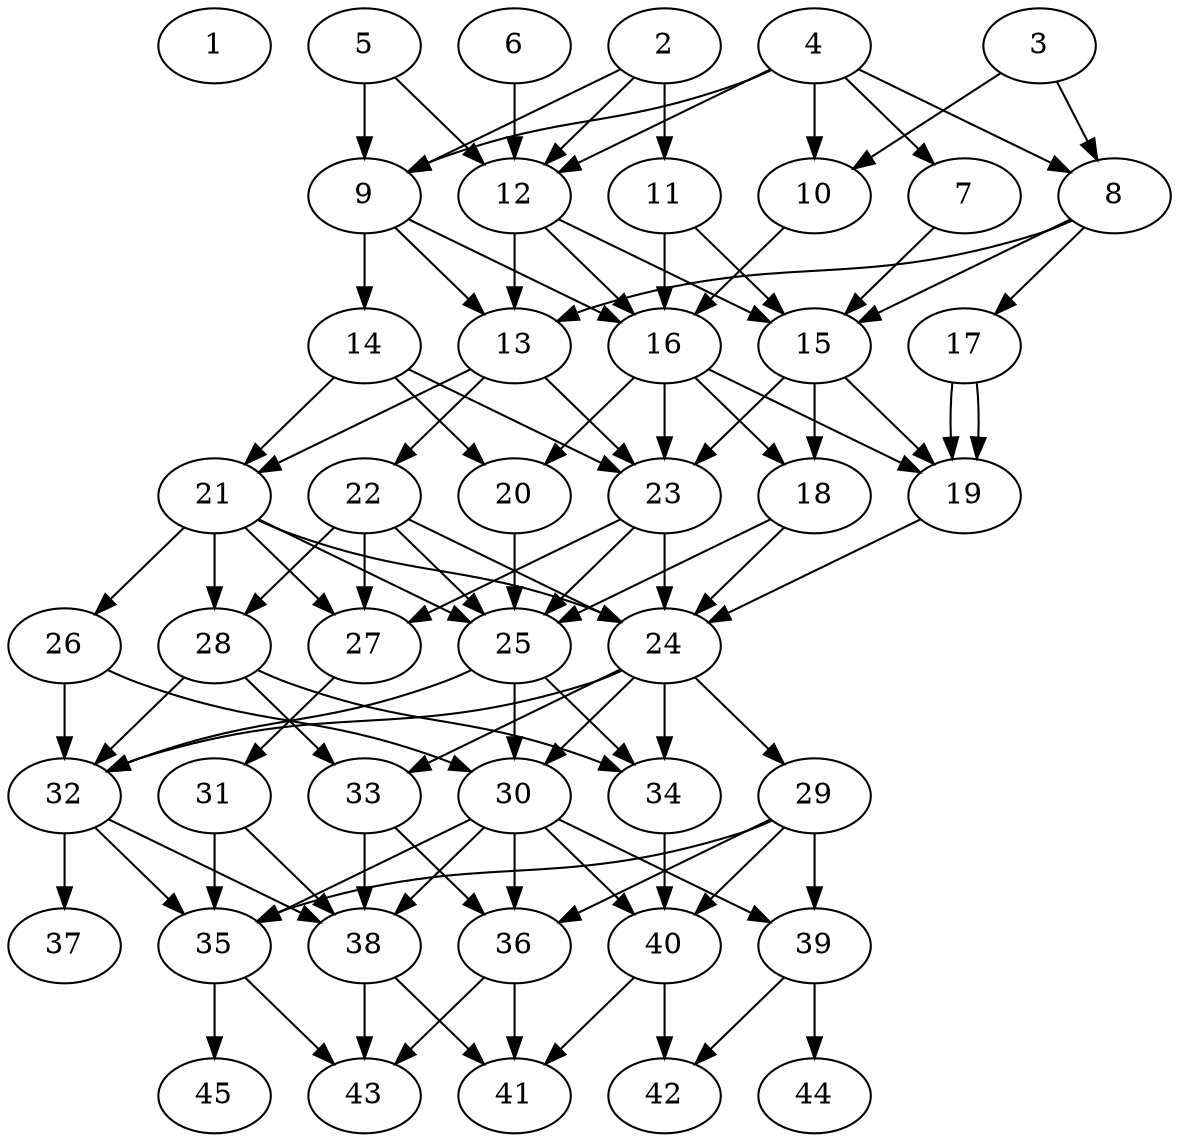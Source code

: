 // DAG automatically generated by daggen at Thu Oct  3 14:07:23 2019
// ./daggen --dot -n 45 --ccr 0.4 --fat 0.5 --regular 0.9 --density 0.7 --mindata 5242880 --maxdata 52428800 
digraph G {
  1 [size="19655680", alpha="0.01", expect_size="7862272"] 
  2 [size="91476480", alpha="0.14", expect_size="36590592"] 
  2 -> 9 [size ="36590592"]
  2 -> 11 [size ="36590592"]
  2 -> 12 [size ="36590592"]
  3 [size="86021120", alpha="0.00", expect_size="34408448"] 
  3 -> 8 [size ="34408448"]
  3 -> 10 [size ="34408448"]
  4 [size="52792320", alpha="0.03", expect_size="21116928"] 
  4 -> 7 [size ="21116928"]
  4 -> 8 [size ="21116928"]
  4 -> 9 [size ="21116928"]
  4 -> 10 [size ="21116928"]
  4 -> 12 [size ="21116928"]
  5 [size="75517440", alpha="0.08", expect_size="30206976"] 
  5 -> 9 [size ="30206976"]
  5 -> 12 [size ="30206976"]
  6 [size="40936960", alpha="0.13", expect_size="16374784"] 
  6 -> 12 [size ="16374784"]
  7 [size="122982400", alpha="0.04", expect_size="49192960"] 
  7 -> 15 [size ="49192960"]
  8 [size="14356480", alpha="0.01", expect_size="5742592"] 
  8 -> 13 [size ="5742592"]
  8 -> 15 [size ="5742592"]
  8 -> 17 [size ="5742592"]
  9 [size="13754880", alpha="0.13", expect_size="5501952"] 
  9 -> 13 [size ="5501952"]
  9 -> 14 [size ="5501952"]
  9 -> 16 [size ="5501952"]
  10 [size="53982720", alpha="0.07", expect_size="21593088"] 
  10 -> 16 [size ="21593088"]
  11 [size="113103360", alpha="0.14", expect_size="45241344"] 
  11 -> 15 [size ="45241344"]
  11 -> 16 [size ="45241344"]
  12 [size="120514560", alpha="0.10", expect_size="48205824"] 
  12 -> 13 [size ="48205824"]
  12 -> 15 [size ="48205824"]
  12 -> 16 [size ="48205824"]
  13 [size="83952640", alpha="0.03", expect_size="33581056"] 
  13 -> 21 [size ="33581056"]
  13 -> 22 [size ="33581056"]
  13 -> 23 [size ="33581056"]
  14 [size="85125120", alpha="0.12", expect_size="34050048"] 
  14 -> 20 [size ="34050048"]
  14 -> 21 [size ="34050048"]
  14 -> 23 [size ="34050048"]
  15 [size="101071360", alpha="0.08", expect_size="40428544"] 
  15 -> 18 [size ="40428544"]
  15 -> 19 [size ="40428544"]
  15 -> 23 [size ="40428544"]
  16 [size="32266240", alpha="0.03", expect_size="12906496"] 
  16 -> 18 [size ="12906496"]
  16 -> 19 [size ="12906496"]
  16 -> 20 [size ="12906496"]
  16 -> 23 [size ="12906496"]
  17 [size="110266880", alpha="0.13", expect_size="44106752"] 
  17 -> 19 [size ="44106752"]
  17 -> 19 [size ="44106752"]
  18 [size="14653440", alpha="0.12", expect_size="5861376"] 
  18 -> 24 [size ="5861376"]
  18 -> 25 [size ="5861376"]
  19 [size="22236160", alpha="0.20", expect_size="8894464"] 
  19 -> 24 [size ="8894464"]
  20 [size="98332160", alpha="0.03", expect_size="39332864"] 
  20 -> 25 [size ="39332864"]
  21 [size="23956480", alpha="0.07", expect_size="9582592"] 
  21 -> 24 [size ="9582592"]
  21 -> 25 [size ="9582592"]
  21 -> 26 [size ="9582592"]
  21 -> 27 [size ="9582592"]
  21 -> 28 [size ="9582592"]
  22 [size="109281280", alpha="0.05", expect_size="43712512"] 
  22 -> 24 [size ="43712512"]
  22 -> 25 [size ="43712512"]
  22 -> 27 [size ="43712512"]
  22 -> 28 [size ="43712512"]
  23 [size="51066880", alpha="0.15", expect_size="20426752"] 
  23 -> 24 [size ="20426752"]
  23 -> 25 [size ="20426752"]
  23 -> 27 [size ="20426752"]
  24 [size="70318080", alpha="0.12", expect_size="28127232"] 
  24 -> 29 [size ="28127232"]
  24 -> 30 [size ="28127232"]
  24 -> 32 [size ="28127232"]
  24 -> 33 [size ="28127232"]
  24 -> 34 [size ="28127232"]
  25 [size="24788480", alpha="0.19", expect_size="9915392"] 
  25 -> 30 [size ="9915392"]
  25 -> 32 [size ="9915392"]
  25 -> 34 [size ="9915392"]
  26 [size="74380800", alpha="0.11", expect_size="29752320"] 
  26 -> 30 [size ="29752320"]
  26 -> 32 [size ="29752320"]
  27 [size="91550720", alpha="0.02", expect_size="36620288"] 
  27 -> 31 [size ="36620288"]
  28 [size="51074560", alpha="0.13", expect_size="20429824"] 
  28 -> 32 [size ="20429824"]
  28 -> 33 [size ="20429824"]
  28 -> 34 [size ="20429824"]
  29 [size="119767040", alpha="0.04", expect_size="47906816"] 
  29 -> 35 [size ="47906816"]
  29 -> 36 [size ="47906816"]
  29 -> 39 [size ="47906816"]
  29 -> 40 [size ="47906816"]
  30 [size="118750720", alpha="0.02", expect_size="47500288"] 
  30 -> 35 [size ="47500288"]
  30 -> 36 [size ="47500288"]
  30 -> 38 [size ="47500288"]
  30 -> 39 [size ="47500288"]
  30 -> 40 [size ="47500288"]
  31 [size="19087360", alpha="0.17", expect_size="7634944"] 
  31 -> 35 [size ="7634944"]
  31 -> 38 [size ="7634944"]
  32 [size="63257600", alpha="0.10", expect_size="25303040"] 
  32 -> 35 [size ="25303040"]
  32 -> 37 [size ="25303040"]
  32 -> 38 [size ="25303040"]
  33 [size="93698560", alpha="0.15", expect_size="37479424"] 
  33 -> 36 [size ="37479424"]
  33 -> 38 [size ="37479424"]
  34 [size="65364480", alpha="0.12", expect_size="26145792"] 
  34 -> 40 [size ="26145792"]
  35 [size="17935360", alpha="0.05", expect_size="7174144"] 
  35 -> 43 [size ="7174144"]
  35 -> 45 [size ="7174144"]
  36 [size="13829120", alpha="0.00", expect_size="5531648"] 
  36 -> 41 [size ="5531648"]
  36 -> 43 [size ="5531648"]
  37 [size="80870400", alpha="0.12", expect_size="32348160"] 
  38 [size="93009920", alpha="0.04", expect_size="37203968"] 
  38 -> 41 [size ="37203968"]
  38 -> 43 [size ="37203968"]
  39 [size="51499520", alpha="0.18", expect_size="20599808"] 
  39 -> 42 [size ="20599808"]
  39 -> 44 [size ="20599808"]
  40 [size="74946560", alpha="0.06", expect_size="29978624"] 
  40 -> 41 [size ="29978624"]
  40 -> 42 [size ="29978624"]
  41 [size="86269440", alpha="0.16", expect_size="34507776"] 
  42 [size="67494400", alpha="0.03", expect_size="26997760"] 
  43 [size="126036480", alpha="0.16", expect_size="50414592"] 
  44 [size="96808960", alpha="0.18", expect_size="38723584"] 
  45 [size="51832320", alpha="0.03", expect_size="20732928"] 
}
